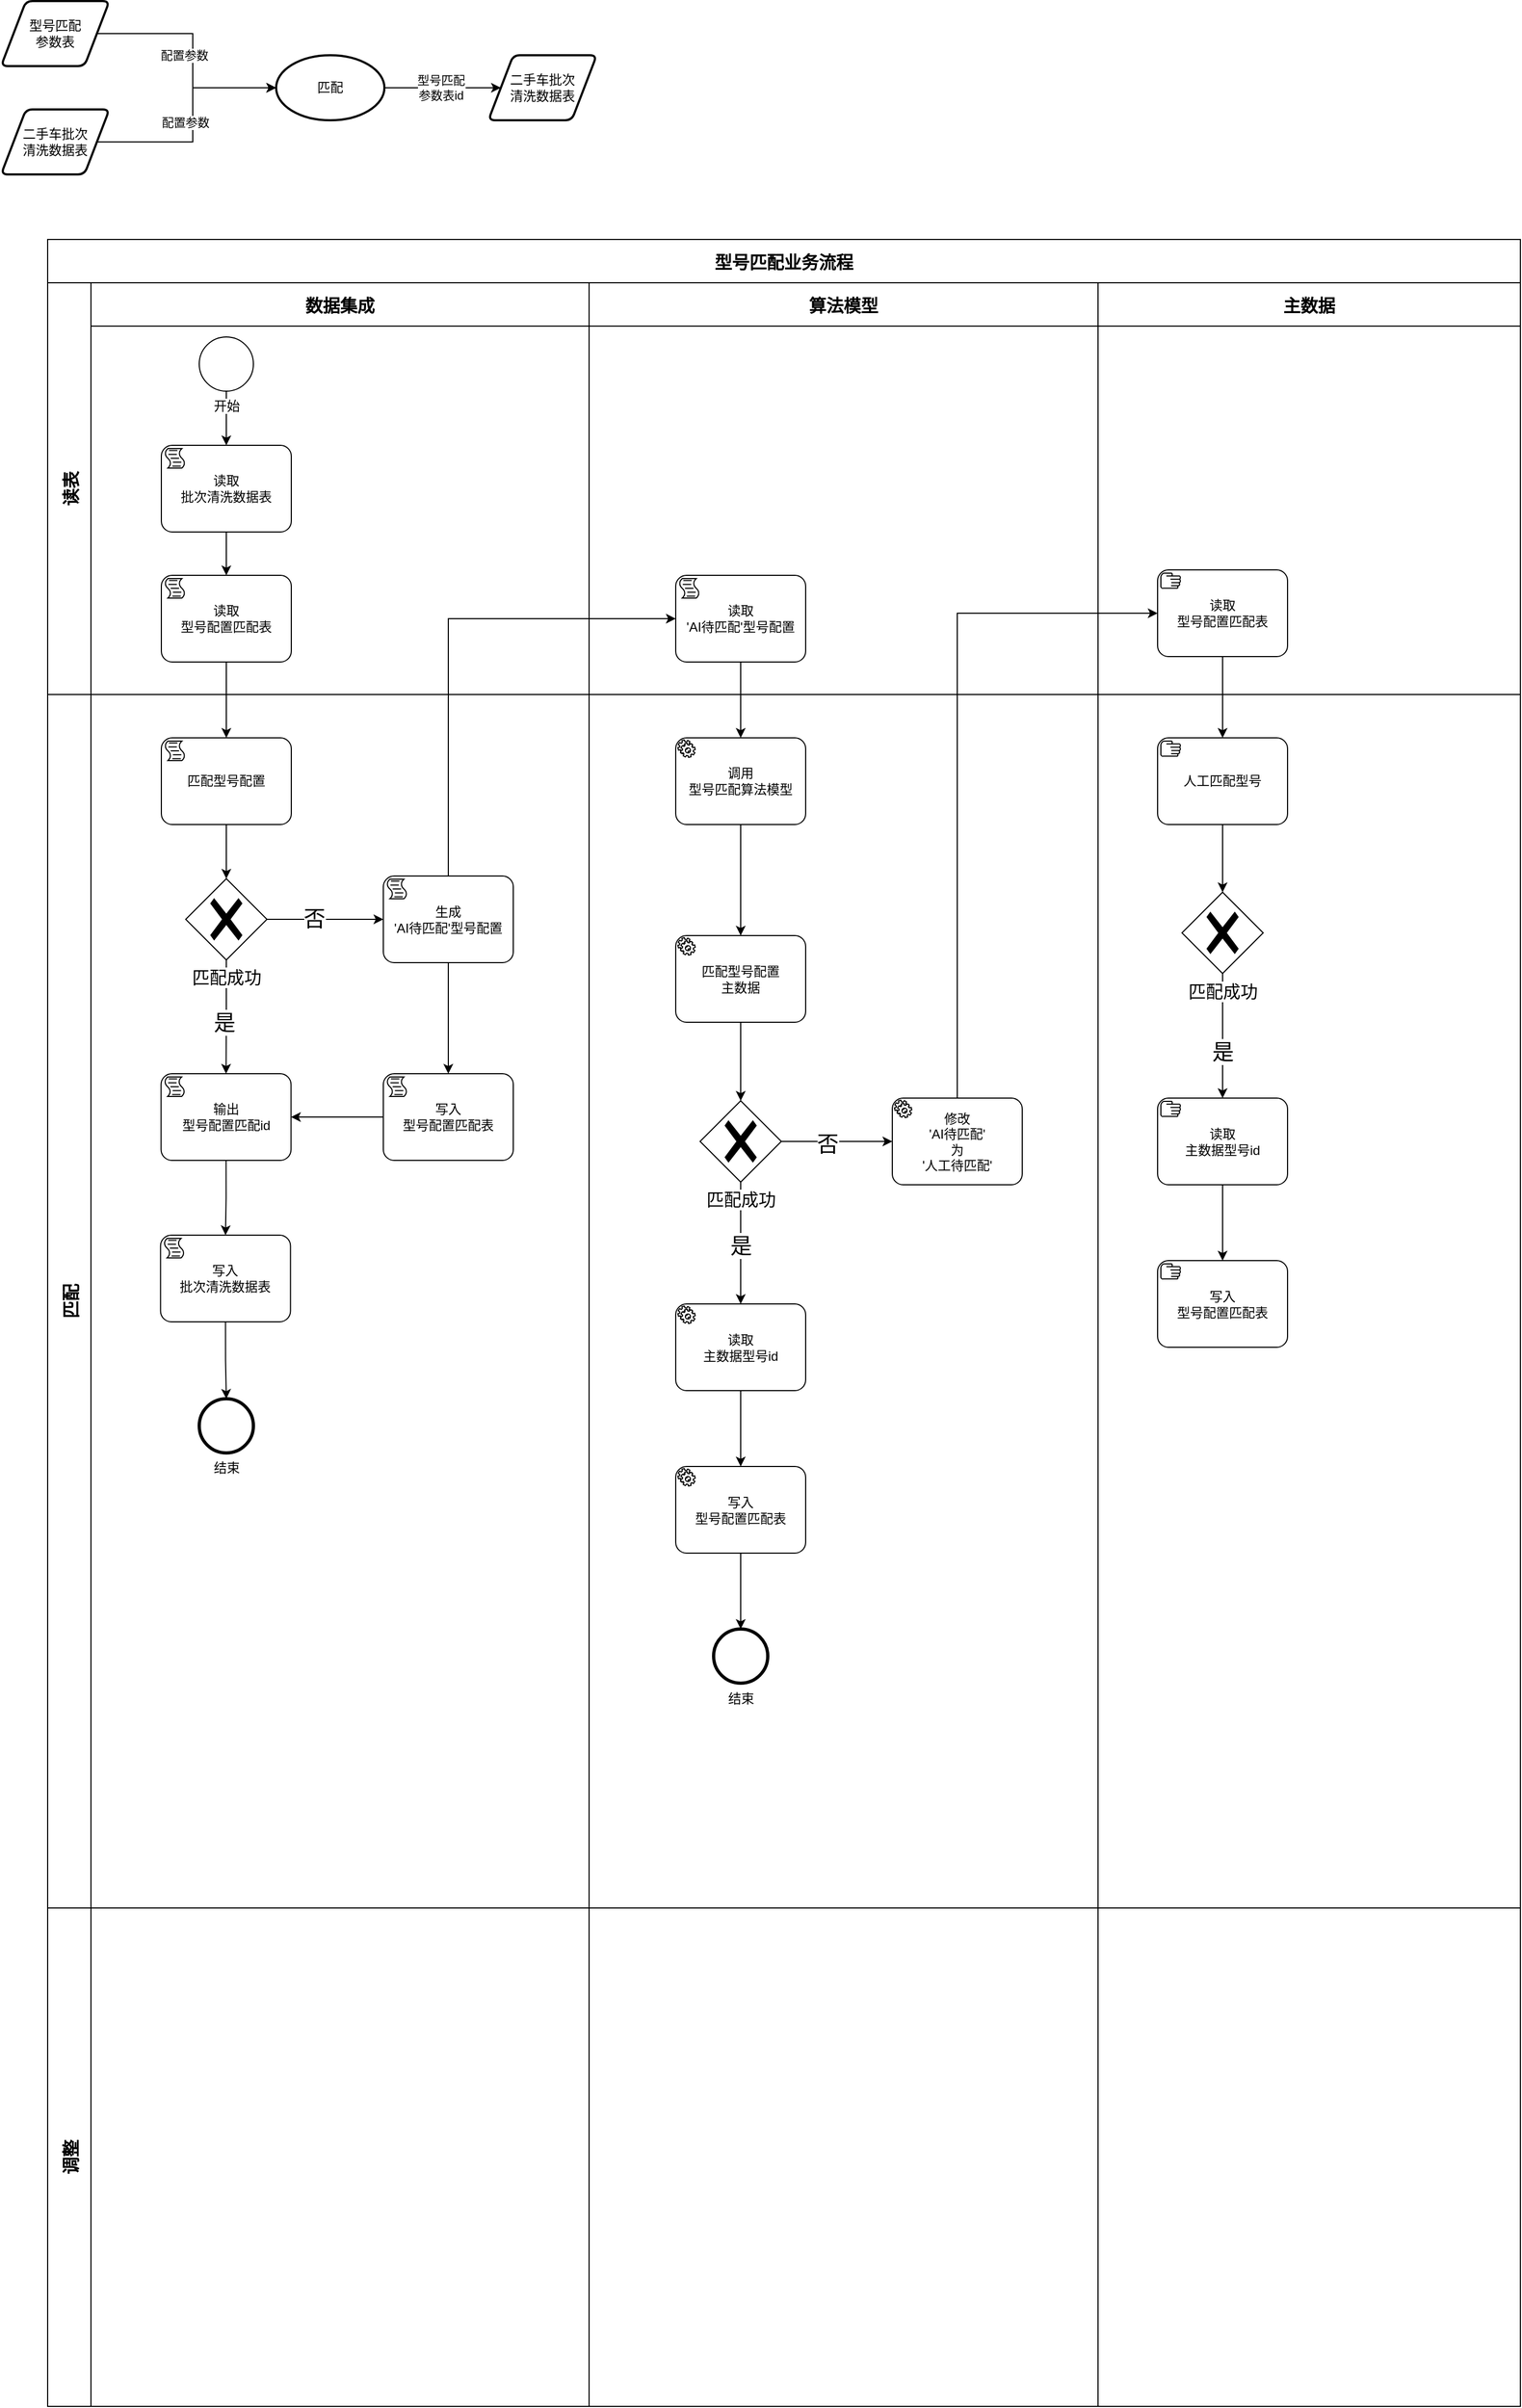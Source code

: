 <mxfile version="21.2.9" type="github">
  <diagram name="第 1 页" id="gQLQlzKJruBYyOuigyDQ">
    <mxGraphModel dx="2125" dy="1217" grid="1" gridSize="10" guides="1" tooltips="1" connect="1" arrows="1" fold="1" page="1" pageScale="1" pageWidth="827" pageHeight="1169" math="0" shadow="0">
      <root>
        <mxCell id="0" />
        <mxCell id="1" parent="0" />
        <mxCell id="YfzIJgHC9oAppfAZYH6L-17" style="edgeStyle=orthogonalEdgeStyle;rounded=0;orthogonalLoop=1;jettySize=auto;html=1;exitX=1;exitY=0.5;exitDx=0;exitDy=0;entryX=0;entryY=0.5;entryDx=0;entryDy=0;entryPerimeter=0;" parent="1" source="YfzIJgHC9oAppfAZYH6L-15" target="YfzIJgHC9oAppfAZYH6L-16" edge="1">
          <mxGeometry relative="1" as="geometry" />
        </mxCell>
        <mxCell id="YfzIJgHC9oAppfAZYH6L-22" value="配置参数" style="edgeLabel;html=1;align=center;verticalAlign=middle;resizable=0;points=[];" parent="YfzIJgHC9oAppfAZYH6L-17" vertex="1" connectable="0">
          <mxGeometry x="-0.137" y="-4" relative="1" as="geometry">
            <mxPoint x="-11" y="-14" as="offset" />
          </mxGeometry>
        </mxCell>
        <mxCell id="YfzIJgHC9oAppfAZYH6L-15" value="二手车批次&lt;br&gt;清洗数据表" style="shape=parallelogram;html=1;strokeWidth=2;perimeter=parallelogramPerimeter;whiteSpace=wrap;rounded=1;arcSize=12;size=0.23;" parent="1" vertex="1">
          <mxGeometry x="37" y="120" width="100" height="60" as="geometry" />
        </mxCell>
        <mxCell id="YfzIJgHC9oAppfAZYH6L-36" style="edgeStyle=orthogonalEdgeStyle;rounded=0;orthogonalLoop=1;jettySize=auto;html=1;exitX=1;exitY=0.5;exitDx=0;exitDy=0;exitPerimeter=0;entryX=0;entryY=0.5;entryDx=0;entryDy=0;" parent="1" source="YfzIJgHC9oAppfAZYH6L-16" target="YfzIJgHC9oAppfAZYH6L-35" edge="1">
          <mxGeometry relative="1" as="geometry" />
        </mxCell>
        <mxCell id="YfzIJgHC9oAppfAZYH6L-37" value="型号匹配&lt;br style=&quot;border-color: var(--border-color); font-size: 12px; background-color: rgb(251, 251, 251);&quot;&gt;参数表id" style="edgeLabel;html=1;align=center;verticalAlign=middle;resizable=0;points=[];" parent="YfzIJgHC9oAppfAZYH6L-36" vertex="1" connectable="0">
          <mxGeometry x="-0.203" y="-1" relative="1" as="geometry">
            <mxPoint x="9" y="-1" as="offset" />
          </mxGeometry>
        </mxCell>
        <mxCell id="YfzIJgHC9oAppfAZYH6L-16" value="匹配" style="strokeWidth=2;html=1;shape=mxgraph.flowchart.start_1;whiteSpace=wrap;" parent="1" vertex="1">
          <mxGeometry x="291" y="70" width="100" height="60" as="geometry" />
        </mxCell>
        <mxCell id="YfzIJgHC9oAppfAZYH6L-21" style="edgeStyle=orthogonalEdgeStyle;rounded=0;orthogonalLoop=1;jettySize=auto;html=1;exitX=1;exitY=0.5;exitDx=0;exitDy=0;entryX=0;entryY=0.5;entryDx=0;entryDy=0;entryPerimeter=0;" parent="1" source="YfzIJgHC9oAppfAZYH6L-20" target="YfzIJgHC9oAppfAZYH6L-16" edge="1">
          <mxGeometry relative="1" as="geometry" />
        </mxCell>
        <mxCell id="YfzIJgHC9oAppfAZYH6L-23" value="配置参数" style="edgeLabel;html=1;align=center;verticalAlign=middle;resizable=0;points=[];" parent="YfzIJgHC9oAppfAZYH6L-21" vertex="1" connectable="0">
          <mxGeometry x="-0.35" y="-1" relative="1" as="geometry">
            <mxPoint x="10" y="19" as="offset" />
          </mxGeometry>
        </mxCell>
        <mxCell id="YfzIJgHC9oAppfAZYH6L-20" value="型号匹配&lt;br&gt;参数表" style="shape=parallelogram;html=1;strokeWidth=2;perimeter=parallelogramPerimeter;whiteSpace=wrap;rounded=1;arcSize=12;size=0.23;" parent="1" vertex="1">
          <mxGeometry x="37" y="20" width="100" height="60" as="geometry" />
        </mxCell>
        <mxCell id="YfzIJgHC9oAppfAZYH6L-35" value="二手车批次&lt;br&gt;清洗数据表" style="shape=parallelogram;html=1;strokeWidth=2;perimeter=parallelogramPerimeter;whiteSpace=wrap;rounded=1;arcSize=12;size=0.23;" parent="1" vertex="1">
          <mxGeometry x="487" y="70" width="100" height="60" as="geometry" />
        </mxCell>
        <mxCell id="YfzIJgHC9oAppfAZYH6L-1" value="型号匹配业务流程" style="shape=table;childLayout=tableLayout;startSize=40;collapsible=0;recursiveResize=0;expand=0;fontSize=16;fontStyle=1" parent="1" vertex="1">
          <mxGeometry x="80" y="240" width="1360" height="2000" as="geometry" />
        </mxCell>
        <mxCell id="YfzIJgHC9oAppfAZYH6L-2" value="读表" style="shape=tableRow;horizontal=0;swimlaneHead=0;swimlaneBody=0;top=0;left=0;strokeColor=inherit;bottom=0;right=0;dropTarget=0;fontStyle=1;fillColor=none;points=[[0,0.5],[1,0.5]];portConstraint=eastwest;startSize=40;collapsible=0;recursiveResize=0;expand=0;fontSize=16;" parent="YfzIJgHC9oAppfAZYH6L-1" vertex="1">
          <mxGeometry y="40" width="1360" height="380" as="geometry" />
        </mxCell>
        <mxCell id="YfzIJgHC9oAppfAZYH6L-3" value="数据集成" style="swimlane;swimlaneHead=0;swimlaneBody=0;fontStyle=1;strokeColor=inherit;connectable=0;fillColor=none;startSize=40;collapsible=0;recursiveResize=0;expand=0;fontSize=16;" parent="YfzIJgHC9oAppfAZYH6L-2" vertex="1">
          <mxGeometry x="40" width="460" height="380" as="geometry">
            <mxRectangle width="460" height="380" as="alternateBounds" />
          </mxGeometry>
        </mxCell>
        <mxCell id="YfzIJgHC9oAppfAZYH6L-40" style="edgeStyle=orthogonalEdgeStyle;rounded=0;orthogonalLoop=1;jettySize=auto;html=1;exitX=0.5;exitY=1;exitDx=0;exitDy=0;exitPerimeter=0;entryX=0.5;entryY=0;entryDx=0;entryDy=0;entryPerimeter=0;" parent="YfzIJgHC9oAppfAZYH6L-3" source="YfzIJgHC9oAppfAZYH6L-38" target="YfzIJgHC9oAppfAZYH6L-39" edge="1">
          <mxGeometry relative="1" as="geometry" />
        </mxCell>
        <mxCell id="YfzIJgHC9oAppfAZYH6L-38" value="开始" style="points=[[0.145,0.145,0],[0.5,0,0],[0.855,0.145,0],[1,0.5,0],[0.855,0.855,0],[0.5,1,0],[0.145,0.855,0],[0,0.5,0]];shape=mxgraph.bpmn.event;html=1;verticalLabelPosition=bottom;labelBackgroundColor=#ffffff;verticalAlign=top;align=center;perimeter=ellipsePerimeter;outlineConnect=0;aspect=fixed;outline=standard;symbol=general;" parent="YfzIJgHC9oAppfAZYH6L-3" vertex="1">
          <mxGeometry x="100" y="50" width="50" height="50" as="geometry" />
        </mxCell>
        <mxCell id="YfzIJgHC9oAppfAZYH6L-43" style="edgeStyle=orthogonalEdgeStyle;rounded=0;orthogonalLoop=1;jettySize=auto;html=1;exitX=0.5;exitY=1;exitDx=0;exitDy=0;exitPerimeter=0;entryX=0.5;entryY=0;entryDx=0;entryDy=0;entryPerimeter=0;" parent="YfzIJgHC9oAppfAZYH6L-3" source="YfzIJgHC9oAppfAZYH6L-39" target="YfzIJgHC9oAppfAZYH6L-42" edge="1">
          <mxGeometry relative="1" as="geometry" />
        </mxCell>
        <mxCell id="YfzIJgHC9oAppfAZYH6L-39" value="读取&lt;br&gt;批次清洗数据表" style="points=[[0.25,0,0],[0.5,0,0],[0.75,0,0],[1,0.25,0],[1,0.5,0],[1,0.75,0],[0.75,1,0],[0.5,1,0],[0.25,1,0],[0,0.75,0],[0,0.5,0],[0,0.25,0]];shape=mxgraph.bpmn.task;whiteSpace=wrap;rectStyle=rounded;size=10;html=1;container=1;expand=0;collapsible=0;taskMarker=script;" parent="YfzIJgHC9oAppfAZYH6L-3" vertex="1">
          <mxGeometry x="65" y="150" width="120" height="80" as="geometry" />
        </mxCell>
        <mxCell id="YfzIJgHC9oAppfAZYH6L-42" value="读取&lt;br&gt;型号配置匹配表" style="points=[[0.25,0,0],[0.5,0,0],[0.75,0,0],[1,0.25,0],[1,0.5,0],[1,0.75,0],[0.75,1,0],[0.5,1,0],[0.25,1,0],[0,0.75,0],[0,0.5,0],[0,0.25,0]];shape=mxgraph.bpmn.task;whiteSpace=wrap;rectStyle=rounded;size=10;html=1;container=1;expand=0;collapsible=0;taskMarker=script;" parent="YfzIJgHC9oAppfAZYH6L-3" vertex="1">
          <mxGeometry x="65" y="270" width="120" height="80" as="geometry" />
        </mxCell>
        <mxCell id="YfzIJgHC9oAppfAZYH6L-4" value="算法模型" style="swimlane;swimlaneHead=0;swimlaneBody=0;fontStyle=1;strokeColor=inherit;connectable=0;fillColor=none;startSize=40;collapsible=0;recursiveResize=0;expand=0;fontSize=16;" parent="YfzIJgHC9oAppfAZYH6L-2" vertex="1">
          <mxGeometry x="500" width="470" height="380" as="geometry">
            <mxRectangle width="470" height="380" as="alternateBounds" />
          </mxGeometry>
        </mxCell>
        <mxCell id="8Yvj-7YeM4l-WtYFCeeh-56" value="读取&lt;br&gt;&#39;AI待匹配&#39;型号配置" style="points=[[0.25,0,0],[0.5,0,0],[0.75,0,0],[1,0.25,0],[1,0.5,0],[1,0.75,0],[0.75,1,0],[0.5,1,0],[0.25,1,0],[0,0.75,0],[0,0.5,0],[0,0.25,0]];shape=mxgraph.bpmn.task;whiteSpace=wrap;rectStyle=rounded;size=10;html=1;container=1;expand=0;collapsible=0;taskMarker=script;" vertex="1" parent="YfzIJgHC9oAppfAZYH6L-4">
          <mxGeometry x="80" y="270" width="120" height="80" as="geometry" />
        </mxCell>
        <mxCell id="YfzIJgHC9oAppfAZYH6L-5" value="主数据" style="swimlane;swimlaneHead=0;swimlaneBody=0;fontStyle=1;strokeColor=inherit;connectable=0;fillColor=none;startSize=40;collapsible=0;recursiveResize=0;expand=0;fontSize=16;" parent="YfzIJgHC9oAppfAZYH6L-2" vertex="1">
          <mxGeometry x="970" width="390" height="380" as="geometry">
            <mxRectangle width="390" height="380" as="alternateBounds" />
          </mxGeometry>
        </mxCell>
        <mxCell id="8Yvj-7YeM4l-WtYFCeeh-51" value="读取&lt;br style=&quot;border-color: var(--border-color);&quot;&gt;型号配置匹配表" style="points=[[0.25,0,0],[0.5,0,0],[0.75,0,0],[1,0.25,0],[1,0.5,0],[1,0.75,0],[0.75,1,0],[0.5,1,0],[0.25,1,0],[0,0.75,0],[0,0.5,0],[0,0.25,0]];shape=mxgraph.bpmn.task;whiteSpace=wrap;rectStyle=rounded;size=10;html=1;container=1;expand=0;collapsible=0;taskMarker=manual;" vertex="1" parent="YfzIJgHC9oAppfAZYH6L-5">
          <mxGeometry x="55" y="265" width="120" height="80" as="geometry" />
        </mxCell>
        <mxCell id="YfzIJgHC9oAppfAZYH6L-6" value="匹配" style="shape=tableRow;horizontal=0;swimlaneHead=0;swimlaneBody=0;top=0;left=0;strokeColor=inherit;bottom=0;right=0;dropTarget=0;fontStyle=1;fillColor=none;points=[[0,0.5],[1,0.5]];portConstraint=eastwest;startSize=40;collapsible=0;recursiveResize=0;expand=0;fontSize=16;" parent="YfzIJgHC9oAppfAZYH6L-1" vertex="1">
          <mxGeometry y="420" width="1360" height="1120" as="geometry" />
        </mxCell>
        <mxCell id="YfzIJgHC9oAppfAZYH6L-7" value="" style="swimlane;swimlaneHead=0;swimlaneBody=0;fontStyle=1;connectable=0;strokeColor=inherit;fillColor=none;startSize=0;collapsible=0;recursiveResize=0;expand=0;fontSize=16;" parent="YfzIJgHC9oAppfAZYH6L-6" vertex="1">
          <mxGeometry x="40" width="460" height="1120" as="geometry">
            <mxRectangle width="460" height="1120" as="alternateBounds" />
          </mxGeometry>
        </mxCell>
        <mxCell id="YfzIJgHC9oAppfAZYH6L-89" style="edgeStyle=orthogonalEdgeStyle;rounded=0;orthogonalLoop=1;jettySize=auto;html=1;exitX=0.5;exitY=1;exitDx=0;exitDy=0;exitPerimeter=0;" parent="YfzIJgHC9oAppfAZYH6L-7" source="YfzIJgHC9oAppfAZYH6L-44" target="YfzIJgHC9oAppfAZYH6L-88" edge="1">
          <mxGeometry relative="1" as="geometry" />
        </mxCell>
        <mxCell id="YfzIJgHC9oAppfAZYH6L-44" value="匹配型号配置" style="points=[[0.25,0,0],[0.5,0,0],[0.75,0,0],[1,0.25,0],[1,0.5,0],[1,0.75,0],[0.75,1,0],[0.5,1,0],[0.25,1,0],[0,0.75,0],[0,0.5,0],[0,0.25,0]];shape=mxgraph.bpmn.task;whiteSpace=wrap;rectStyle=rounded;size=10;html=1;container=1;expand=0;collapsible=0;taskMarker=script;" parent="YfzIJgHC9oAppfAZYH6L-7" vertex="1">
          <mxGeometry x="65" y="40" width="120" height="80" as="geometry" />
        </mxCell>
        <mxCell id="YfzIJgHC9oAppfAZYH6L-78" style="edgeStyle=orthogonalEdgeStyle;rounded=0;orthogonalLoop=1;jettySize=auto;html=1;exitX=1;exitY=0.5;exitDx=0;exitDy=0;exitPerimeter=0;entryX=0;entryY=0.5;entryDx=0;entryDy=0;entryPerimeter=0;" parent="YfzIJgHC9oAppfAZYH6L-7" edge="1">
          <mxGeometry relative="1" as="geometry">
            <mxPoint x="162.5" y="197.5" as="sourcePoint" />
          </mxGeometry>
        </mxCell>
        <mxCell id="YfzIJgHC9oAppfAZYH6L-79" value="是" style="edgeLabel;html=1;align=center;verticalAlign=middle;resizable=0;points=[];fontSize=20;" parent="YfzIJgHC9oAppfAZYH6L-78" vertex="1" connectable="0">
          <mxGeometry x="-0.305" y="-1" relative="1" as="geometry">
            <mxPoint x="7" y="-1" as="offset" />
          </mxGeometry>
        </mxCell>
        <mxCell id="YfzIJgHC9oAppfAZYH6L-81" style="edgeStyle=orthogonalEdgeStyle;rounded=0;orthogonalLoop=1;jettySize=auto;html=1;exitX=0.5;exitY=1;exitDx=0;exitDy=0;exitPerimeter=0;entryX=0.5;entryY=0;entryDx=0;entryDy=0;entryPerimeter=0;" parent="YfzIJgHC9oAppfAZYH6L-7" edge="1">
          <mxGeometry relative="1" as="geometry">
            <mxPoint x="339" y="237.5" as="sourcePoint" />
          </mxGeometry>
        </mxCell>
        <mxCell id="YfzIJgHC9oAppfAZYH6L-90" style="edgeStyle=orthogonalEdgeStyle;rounded=0;orthogonalLoop=1;jettySize=auto;html=1;exitX=0.5;exitY=1;exitDx=0;exitDy=0;exitPerimeter=0;entryX=0.5;entryY=0;entryDx=0;entryDy=0;entryPerimeter=0;" parent="YfzIJgHC9oAppfAZYH6L-7" source="YfzIJgHC9oAppfAZYH6L-88" target="YfzIJgHC9oAppfAZYH6L-83" edge="1">
          <mxGeometry relative="1" as="geometry" />
        </mxCell>
        <mxCell id="YfzIJgHC9oAppfAZYH6L-92" value="是" style="edgeLabel;html=1;align=center;verticalAlign=middle;resizable=0;points=[];fontSize=20;" parent="YfzIJgHC9oAppfAZYH6L-90" vertex="1" connectable="0">
          <mxGeometry x="0.077" y="-2" relative="1" as="geometry">
            <mxPoint as="offset" />
          </mxGeometry>
        </mxCell>
        <mxCell id="YfzIJgHC9oAppfAZYH6L-88" value="匹配成功" style="points=[[0.25,0.25,0],[0.5,0,0],[0.75,0.25,0],[1,0.5,0],[0.75,0.75,0],[0.5,1,0],[0.25,0.75,0],[0,0.5,0]];shape=mxgraph.bpmn.gateway2;html=1;verticalLabelPosition=bottom;labelBackgroundColor=#ffffff;verticalAlign=top;align=center;perimeter=rhombusPerimeter;outlineConnect=0;outline=none;symbol=none;gwType=exclusive;fontSize=16;" parent="YfzIJgHC9oAppfAZYH6L-7" vertex="1">
          <mxGeometry x="87.5" y="170" width="75" height="75" as="geometry" />
        </mxCell>
        <mxCell id="YfzIJgHC9oAppfAZYH6L-91" style="edgeStyle=orthogonalEdgeStyle;rounded=0;orthogonalLoop=1;jettySize=auto;html=1;exitX=0.5;exitY=1;exitDx=0;exitDy=0;exitPerimeter=0;entryX=0.5;entryY=0;entryDx=0;entryDy=0;entryPerimeter=0;" parent="YfzIJgHC9oAppfAZYH6L-7" source="YfzIJgHC9oAppfAZYH6L-83" target="YfzIJgHC9oAppfAZYH6L-84" edge="1">
          <mxGeometry relative="1" as="geometry" />
        </mxCell>
        <mxCell id="YfzIJgHC9oAppfAZYH6L-83" value="输出&lt;br&gt;型号配置匹配id" style="points=[[0.25,0,0],[0.5,0,0],[0.75,0,0],[1,0.25,0],[1,0.5,0],[1,0.75,0],[0.75,1,0],[0.5,1,0],[0.25,1,0],[0,0.75,0],[0,0.5,0],[0,0.25,0]];shape=mxgraph.bpmn.task;whiteSpace=wrap;rectStyle=rounded;size=10;html=1;container=1;expand=0;collapsible=0;taskMarker=script;" parent="YfzIJgHC9oAppfAZYH6L-7" vertex="1">
          <mxGeometry x="64.75" y="350" width="120" height="80" as="geometry" />
        </mxCell>
        <mxCell id="8Yvj-7YeM4l-WtYFCeeh-2" style="edgeStyle=orthogonalEdgeStyle;rounded=0;orthogonalLoop=1;jettySize=auto;html=1;exitX=0.5;exitY=1;exitDx=0;exitDy=0;exitPerimeter=0;" edge="1" parent="YfzIJgHC9oAppfAZYH6L-7" source="YfzIJgHC9oAppfAZYH6L-84" target="8Yvj-7YeM4l-WtYFCeeh-1">
          <mxGeometry relative="1" as="geometry" />
        </mxCell>
        <mxCell id="YfzIJgHC9oAppfAZYH6L-84" value="写入&lt;br&gt;批次清洗数据表" style="points=[[0.25,0,0],[0.5,0,0],[0.75,0,0],[1,0.25,0],[1,0.5,0],[1,0.75,0],[0.75,1,0],[0.5,1,0],[0.25,1,0],[0,0.75,0],[0,0.5,0],[0,0.25,0]];shape=mxgraph.bpmn.task;whiteSpace=wrap;rectStyle=rounded;size=10;html=1;container=1;expand=0;collapsible=0;taskMarker=script;" parent="YfzIJgHC9oAppfAZYH6L-7" vertex="1">
          <mxGeometry x="64.25" y="499" width="120" height="80" as="geometry" />
        </mxCell>
        <mxCell id="8Yvj-7YeM4l-WtYFCeeh-1" value="结束" style="points=[[0.145,0.145,0],[0.5,0,0],[0.855,0.145,0],[1,0.5,0],[0.855,0.855,0],[0.5,1,0],[0.145,0.855,0],[0,0.5,0]];shape=mxgraph.bpmn.event;html=1;verticalLabelPosition=bottom;labelBackgroundColor=#ffffff;verticalAlign=top;align=center;perimeter=ellipsePerimeter;outlineConnect=0;aspect=fixed;outline=end;symbol=terminate2;" vertex="1" parent="YfzIJgHC9oAppfAZYH6L-7">
          <mxGeometry x="100" y="650" width="50" height="50" as="geometry" />
        </mxCell>
        <mxCell id="8Yvj-7YeM4l-WtYFCeeh-9" style="edgeStyle=orthogonalEdgeStyle;rounded=0;orthogonalLoop=1;jettySize=auto;html=1;exitX=0.5;exitY=1;exitDx=0;exitDy=0;exitPerimeter=0;" edge="1" parent="YfzIJgHC9oAppfAZYH6L-7" source="8Yvj-7YeM4l-WtYFCeeh-3" target="8Yvj-7YeM4l-WtYFCeeh-8">
          <mxGeometry relative="1" as="geometry" />
        </mxCell>
        <mxCell id="8Yvj-7YeM4l-WtYFCeeh-3" value="生成&lt;br&gt;&#39;AI待匹配&#39;型号配置" style="points=[[0.25,0,0],[0.5,0,0],[0.75,0,0],[1,0.25,0],[1,0.5,0],[1,0.75,0],[0.75,1,0],[0.5,1,0],[0.25,1,0],[0,0.75,0],[0,0.5,0],[0,0.25,0]];shape=mxgraph.bpmn.task;whiteSpace=wrap;rectStyle=rounded;size=10;html=1;container=1;expand=0;collapsible=0;taskMarker=script;" vertex="1" parent="YfzIJgHC9oAppfAZYH6L-7">
          <mxGeometry x="270" y="167.5" width="120" height="80" as="geometry" />
        </mxCell>
        <mxCell id="8Yvj-7YeM4l-WtYFCeeh-4" style="edgeStyle=orthogonalEdgeStyle;rounded=0;orthogonalLoop=1;jettySize=auto;html=1;exitX=1;exitY=0.5;exitDx=0;exitDy=0;exitPerimeter=0;entryX=0;entryY=0.5;entryDx=0;entryDy=0;entryPerimeter=0;" edge="1" parent="YfzIJgHC9oAppfAZYH6L-7" source="YfzIJgHC9oAppfAZYH6L-88" target="8Yvj-7YeM4l-WtYFCeeh-3">
          <mxGeometry relative="1" as="geometry" />
        </mxCell>
        <mxCell id="8Yvj-7YeM4l-WtYFCeeh-5" value="否" style="edgeLabel;html=1;align=center;verticalAlign=middle;resizable=0;points=[];fontSize=20;" vertex="1" connectable="0" parent="8Yvj-7YeM4l-WtYFCeeh-4">
          <mxGeometry x="-0.19" y="2" relative="1" as="geometry">
            <mxPoint as="offset" />
          </mxGeometry>
        </mxCell>
        <mxCell id="8Yvj-7YeM4l-WtYFCeeh-10" style="edgeStyle=orthogonalEdgeStyle;rounded=0;orthogonalLoop=1;jettySize=auto;html=1;exitX=0;exitY=0.5;exitDx=0;exitDy=0;exitPerimeter=0;" edge="1" parent="YfzIJgHC9oAppfAZYH6L-7" source="8Yvj-7YeM4l-WtYFCeeh-8" target="YfzIJgHC9oAppfAZYH6L-83">
          <mxGeometry relative="1" as="geometry" />
        </mxCell>
        <mxCell id="8Yvj-7YeM4l-WtYFCeeh-8" value="写入&lt;br&gt;型号配置匹配表" style="points=[[0.25,0,0],[0.5,0,0],[0.75,0,0],[1,0.25,0],[1,0.5,0],[1,0.75,0],[0.75,1,0],[0.5,1,0],[0.25,1,0],[0,0.75,0],[0,0.5,0],[0,0.25,0]];shape=mxgraph.bpmn.task;whiteSpace=wrap;rectStyle=rounded;size=10;html=1;container=1;expand=0;collapsible=0;taskMarker=script;" vertex="1" parent="YfzIJgHC9oAppfAZYH6L-7">
          <mxGeometry x="270" y="350" width="120" height="80" as="geometry" />
        </mxCell>
        <mxCell id="YfzIJgHC9oAppfAZYH6L-8" value="" style="swimlane;swimlaneHead=0;swimlaneBody=0;fontStyle=1;connectable=0;strokeColor=inherit;fillColor=none;startSize=0;collapsible=0;recursiveResize=0;expand=0;fontSize=16;" parent="YfzIJgHC9oAppfAZYH6L-6" vertex="1">
          <mxGeometry x="500" width="470" height="1120" as="geometry">
            <mxRectangle width="470" height="1120" as="alternateBounds" />
          </mxGeometry>
        </mxCell>
        <mxCell id="8Yvj-7YeM4l-WtYFCeeh-27" style="edgeStyle=orthogonalEdgeStyle;rounded=0;orthogonalLoop=1;jettySize=auto;html=1;exitX=0.5;exitY=1;exitDx=0;exitDy=0;exitPerimeter=0;entryX=0.5;entryY=0;entryDx=0;entryDy=0;entryPerimeter=0;" edge="1" parent="YfzIJgHC9oAppfAZYH6L-8" source="8Yvj-7YeM4l-WtYFCeeh-25" target="8Yvj-7YeM4l-WtYFCeeh-26">
          <mxGeometry relative="1" as="geometry" />
        </mxCell>
        <mxCell id="8Yvj-7YeM4l-WtYFCeeh-25" value="调用&lt;br style=&quot;border-color: var(--border-color);&quot;&gt;型号匹配算法模型" style="points=[[0.25,0,0],[0.5,0,0],[0.75,0,0],[1,0.25,0],[1,0.5,0],[1,0.75,0],[0.75,1,0],[0.5,1,0],[0.25,1,0],[0,0.75,0],[0,0.5,0],[0,0.25,0]];shape=mxgraph.bpmn.task;whiteSpace=wrap;rectStyle=rounded;size=10;html=1;container=1;expand=0;collapsible=0;taskMarker=service;" vertex="1" parent="YfzIJgHC9oAppfAZYH6L-8">
          <mxGeometry x="80" y="40" width="120" height="80" as="geometry" />
        </mxCell>
        <mxCell id="8Yvj-7YeM4l-WtYFCeeh-29" style="edgeStyle=orthogonalEdgeStyle;rounded=0;orthogonalLoop=1;jettySize=auto;html=1;exitX=0.5;exitY=1;exitDx=0;exitDy=0;exitPerimeter=0;entryX=0.5;entryY=0;entryDx=0;entryDy=0;entryPerimeter=0;" edge="1" parent="YfzIJgHC9oAppfAZYH6L-8" source="8Yvj-7YeM4l-WtYFCeeh-26" target="8Yvj-7YeM4l-WtYFCeeh-28">
          <mxGeometry relative="1" as="geometry" />
        </mxCell>
        <mxCell id="8Yvj-7YeM4l-WtYFCeeh-26" value="匹配型号配置&lt;br&gt;主数据" style="points=[[0.25,0,0],[0.5,0,0],[0.75,0,0],[1,0.25,0],[1,0.5,0],[1,0.75,0],[0.75,1,0],[0.5,1,0],[0.25,1,0],[0,0.75,0],[0,0.5,0],[0,0.25,0]];shape=mxgraph.bpmn.task;whiteSpace=wrap;rectStyle=rounded;size=10;html=1;container=1;expand=0;collapsible=0;taskMarker=service;" vertex="1" parent="YfzIJgHC9oAppfAZYH6L-8">
          <mxGeometry x="80" y="222.5" width="120" height="80" as="geometry" />
        </mxCell>
        <mxCell id="8Yvj-7YeM4l-WtYFCeeh-34" style="edgeStyle=orthogonalEdgeStyle;rounded=0;orthogonalLoop=1;jettySize=auto;html=1;exitX=0.5;exitY=1;exitDx=0;exitDy=0;exitPerimeter=0;entryX=0.5;entryY=0;entryDx=0;entryDy=0;entryPerimeter=0;" edge="1" parent="YfzIJgHC9oAppfAZYH6L-8" source="8Yvj-7YeM4l-WtYFCeeh-28" target="8Yvj-7YeM4l-WtYFCeeh-33">
          <mxGeometry relative="1" as="geometry" />
        </mxCell>
        <mxCell id="8Yvj-7YeM4l-WtYFCeeh-35" value="是" style="edgeLabel;html=1;align=center;verticalAlign=middle;resizable=0;points=[];fontSize=20;" vertex="1" connectable="0" parent="8Yvj-7YeM4l-WtYFCeeh-34">
          <mxGeometry x="0.204" y="1" relative="1" as="geometry">
            <mxPoint x="-1" y="-10" as="offset" />
          </mxGeometry>
        </mxCell>
        <mxCell id="8Yvj-7YeM4l-WtYFCeeh-43" style="edgeStyle=orthogonalEdgeStyle;rounded=0;orthogonalLoop=1;jettySize=auto;html=1;exitX=1;exitY=0.5;exitDx=0;exitDy=0;exitPerimeter=0;entryX=0;entryY=0.5;entryDx=0;entryDy=0;entryPerimeter=0;" edge="1" parent="YfzIJgHC9oAppfAZYH6L-8" source="8Yvj-7YeM4l-WtYFCeeh-28" target="8Yvj-7YeM4l-WtYFCeeh-42">
          <mxGeometry relative="1" as="geometry" />
        </mxCell>
        <mxCell id="8Yvj-7YeM4l-WtYFCeeh-44" value="否" style="edgeLabel;html=1;align=center;verticalAlign=middle;resizable=0;points=[];fontSize=20;" vertex="1" connectable="0" parent="8Yvj-7YeM4l-WtYFCeeh-43">
          <mxGeometry x="-0.18" y="-1" relative="1" as="geometry">
            <mxPoint as="offset" />
          </mxGeometry>
        </mxCell>
        <mxCell id="8Yvj-7YeM4l-WtYFCeeh-28" value="匹配成功" style="points=[[0.25,0.25,0],[0.5,0,0],[0.75,0.25,0],[1,0.5,0],[0.75,0.75,0],[0.5,1,0],[0.25,0.75,0],[0,0.5,0]];shape=mxgraph.bpmn.gateway2;html=1;verticalLabelPosition=bottom;labelBackgroundColor=#ffffff;verticalAlign=top;align=center;perimeter=rhombusPerimeter;outlineConnect=0;outline=none;symbol=none;gwType=exclusive;fontSize=16;" vertex="1" parent="YfzIJgHC9oAppfAZYH6L-8">
          <mxGeometry x="102.5" y="375" width="75" height="75" as="geometry" />
        </mxCell>
        <mxCell id="8Yvj-7YeM4l-WtYFCeeh-37" style="edgeStyle=orthogonalEdgeStyle;rounded=0;orthogonalLoop=1;jettySize=auto;html=1;exitX=0.5;exitY=1;exitDx=0;exitDy=0;exitPerimeter=0;entryX=0.5;entryY=0;entryDx=0;entryDy=0;entryPerimeter=0;" edge="1" parent="YfzIJgHC9oAppfAZYH6L-8" source="8Yvj-7YeM4l-WtYFCeeh-33" target="8Yvj-7YeM4l-WtYFCeeh-36">
          <mxGeometry relative="1" as="geometry" />
        </mxCell>
        <mxCell id="8Yvj-7YeM4l-WtYFCeeh-33" value="读取&lt;br&gt;主数据型号id" style="points=[[0.25,0,0],[0.5,0,0],[0.75,0,0],[1,0.25,0],[1,0.5,0],[1,0.75,0],[0.75,1,0],[0.5,1,0],[0.25,1,0],[0,0.75,0],[0,0.5,0],[0,0.25,0]];shape=mxgraph.bpmn.task;whiteSpace=wrap;rectStyle=rounded;size=10;html=1;container=1;expand=0;collapsible=0;taskMarker=service;" vertex="1" parent="YfzIJgHC9oAppfAZYH6L-8">
          <mxGeometry x="80" y="562.5" width="120" height="80" as="geometry" />
        </mxCell>
        <mxCell id="8Yvj-7YeM4l-WtYFCeeh-40" style="edgeStyle=orthogonalEdgeStyle;rounded=0;orthogonalLoop=1;jettySize=auto;html=1;exitX=0.5;exitY=1;exitDx=0;exitDy=0;exitPerimeter=0;entryX=0.5;entryY=0;entryDx=0;entryDy=0;entryPerimeter=0;" edge="1" parent="YfzIJgHC9oAppfAZYH6L-8" source="8Yvj-7YeM4l-WtYFCeeh-36" target="8Yvj-7YeM4l-WtYFCeeh-39">
          <mxGeometry relative="1" as="geometry" />
        </mxCell>
        <mxCell id="8Yvj-7YeM4l-WtYFCeeh-36" value="写入&lt;br style=&quot;border-color: var(--border-color);&quot;&gt;型号配置匹配表" style="points=[[0.25,0,0],[0.5,0,0],[0.75,0,0],[1,0.25,0],[1,0.5,0],[1,0.75,0],[0.75,1,0],[0.5,1,0],[0.25,1,0],[0,0.75,0],[0,0.5,0],[0,0.25,0]];shape=mxgraph.bpmn.task;whiteSpace=wrap;rectStyle=rounded;size=10;html=1;container=1;expand=0;collapsible=0;taskMarker=service;" vertex="1" parent="YfzIJgHC9oAppfAZYH6L-8">
          <mxGeometry x="80" y="712.5" width="120" height="80" as="geometry" />
        </mxCell>
        <mxCell id="8Yvj-7YeM4l-WtYFCeeh-39" value="结束" style="points=[[0.145,0.145,0],[0.5,0,0],[0.855,0.145,0],[1,0.5,0],[0.855,0.855,0],[0.5,1,0],[0.145,0.855,0],[0,0.5,0]];shape=mxgraph.bpmn.event;html=1;verticalLabelPosition=bottom;labelBackgroundColor=#ffffff;verticalAlign=top;align=center;perimeter=ellipsePerimeter;outlineConnect=0;aspect=fixed;outline=end;symbol=terminate2;" vertex="1" parent="YfzIJgHC9oAppfAZYH6L-8">
          <mxGeometry x="115" y="862.5" width="50" height="50" as="geometry" />
        </mxCell>
        <mxCell id="8Yvj-7YeM4l-WtYFCeeh-42" value="修改&lt;br style=&quot;border-color: var(--border-color);&quot;&gt;&#39;AI待匹配&#39;&lt;br&gt;为&lt;br&gt;&#39;人工待匹配&#39;" style="points=[[0.25,0,0],[0.5,0,0],[0.75,0,0],[1,0.25,0],[1,0.5,0],[1,0.75,0],[0.75,1,0],[0.5,1,0],[0.25,1,0],[0,0.75,0],[0,0.5,0],[0,0.25,0]];shape=mxgraph.bpmn.task;whiteSpace=wrap;rectStyle=rounded;size=10;html=1;container=1;expand=0;collapsible=0;taskMarker=service;" vertex="1" parent="YfzIJgHC9oAppfAZYH6L-8">
          <mxGeometry x="280" y="372.5" width="120" height="80" as="geometry" />
        </mxCell>
        <mxCell id="YfzIJgHC9oAppfAZYH6L-9" value="" style="swimlane;swimlaneHead=0;swimlaneBody=0;fontStyle=1;connectable=0;strokeColor=inherit;fillColor=none;startSize=0;collapsible=0;recursiveResize=0;expand=0;fontSize=16;" parent="YfzIJgHC9oAppfAZYH6L-6" vertex="1">
          <mxGeometry x="970" width="390" height="1120" as="geometry">
            <mxRectangle width="390" height="1120" as="alternateBounds" />
          </mxGeometry>
        </mxCell>
        <mxCell id="8Yvj-7YeM4l-WtYFCeeh-61" style="edgeStyle=orthogonalEdgeStyle;rounded=0;orthogonalLoop=1;jettySize=auto;html=1;exitX=0.5;exitY=1;exitDx=0;exitDy=0;exitPerimeter=0;entryX=0.5;entryY=0;entryDx=0;entryDy=0;entryPerimeter=0;" edge="1" parent="YfzIJgHC9oAppfAZYH6L-9" source="8Yvj-7YeM4l-WtYFCeeh-59" target="8Yvj-7YeM4l-WtYFCeeh-60">
          <mxGeometry relative="1" as="geometry" />
        </mxCell>
        <mxCell id="8Yvj-7YeM4l-WtYFCeeh-59" value="人工匹配型号" style="points=[[0.25,0,0],[0.5,0,0],[0.75,0,0],[1,0.25,0],[1,0.5,0],[1,0.75,0],[0.75,1,0],[0.5,1,0],[0.25,1,0],[0,0.75,0],[0,0.5,0],[0,0.25,0]];shape=mxgraph.bpmn.task;whiteSpace=wrap;rectStyle=rounded;size=10;html=1;container=1;expand=0;collapsible=0;taskMarker=manual;" vertex="1" parent="YfzIJgHC9oAppfAZYH6L-9">
          <mxGeometry x="55" y="40" width="120" height="80" as="geometry" />
        </mxCell>
        <mxCell id="8Yvj-7YeM4l-WtYFCeeh-66" style="edgeStyle=orthogonalEdgeStyle;rounded=0;orthogonalLoop=1;jettySize=auto;html=1;exitX=0.5;exitY=1;exitDx=0;exitDy=0;exitPerimeter=0;" edge="1" parent="YfzIJgHC9oAppfAZYH6L-9" source="8Yvj-7YeM4l-WtYFCeeh-60" target="8Yvj-7YeM4l-WtYFCeeh-65">
          <mxGeometry relative="1" as="geometry" />
        </mxCell>
        <mxCell id="8Yvj-7YeM4l-WtYFCeeh-69" value="是" style="edgeLabel;html=1;align=center;verticalAlign=middle;resizable=0;points=[];fontSize=20;" vertex="1" connectable="0" parent="8Yvj-7YeM4l-WtYFCeeh-66">
          <mxGeometry x="0.324" y="3" relative="1" as="geometry">
            <mxPoint x="-3" y="-5" as="offset" />
          </mxGeometry>
        </mxCell>
        <mxCell id="8Yvj-7YeM4l-WtYFCeeh-60" value="匹配成功" style="points=[[0.25,0.25,0],[0.5,0,0],[0.75,0.25,0],[1,0.5,0],[0.75,0.75,0],[0.5,1,0],[0.25,0.75,0],[0,0.5,0]];shape=mxgraph.bpmn.gateway2;html=1;verticalLabelPosition=bottom;labelBackgroundColor=#ffffff;verticalAlign=top;align=center;perimeter=rhombusPerimeter;outlineConnect=0;outline=none;symbol=none;gwType=exclusive;fontSize=16;" vertex="1" parent="YfzIJgHC9oAppfAZYH6L-9">
          <mxGeometry x="77.5" y="182.5" width="75" height="75" as="geometry" />
        </mxCell>
        <mxCell id="8Yvj-7YeM4l-WtYFCeeh-68" style="edgeStyle=orthogonalEdgeStyle;rounded=0;orthogonalLoop=1;jettySize=auto;html=1;exitX=0.5;exitY=1;exitDx=0;exitDy=0;exitPerimeter=0;entryX=0.5;entryY=0;entryDx=0;entryDy=0;entryPerimeter=0;" edge="1" parent="YfzIJgHC9oAppfAZYH6L-9" source="8Yvj-7YeM4l-WtYFCeeh-65" target="8Yvj-7YeM4l-WtYFCeeh-67">
          <mxGeometry relative="1" as="geometry" />
        </mxCell>
        <mxCell id="8Yvj-7YeM4l-WtYFCeeh-65" value="读取&lt;br style=&quot;border-color: var(--border-color);&quot;&gt;主数据型号id" style="points=[[0.25,0,0],[0.5,0,0],[0.75,0,0],[1,0.25,0],[1,0.5,0],[1,0.75,0],[0.75,1,0],[0.5,1,0],[0.25,1,0],[0,0.75,0],[0,0.5,0],[0,0.25,0]];shape=mxgraph.bpmn.task;whiteSpace=wrap;rectStyle=rounded;size=10;html=1;container=1;expand=0;collapsible=0;taskMarker=manual;" vertex="1" parent="YfzIJgHC9oAppfAZYH6L-9">
          <mxGeometry x="55" y="372.5" width="120" height="80" as="geometry" />
        </mxCell>
        <mxCell id="8Yvj-7YeM4l-WtYFCeeh-67" value="写入&lt;br style=&quot;border-color: var(--border-color);&quot;&gt;型号配置匹配表" style="points=[[0.25,0,0],[0.5,0,0],[0.75,0,0],[1,0.25,0],[1,0.5,0],[1,0.75,0],[0.75,1,0],[0.5,1,0],[0.25,1,0],[0,0.75,0],[0,0.5,0],[0,0.25,0]];shape=mxgraph.bpmn.task;whiteSpace=wrap;rectStyle=rounded;size=10;html=1;container=1;expand=0;collapsible=0;taskMarker=manual;" vertex="1" parent="YfzIJgHC9oAppfAZYH6L-9">
          <mxGeometry x="55" y="522.5" width="120" height="80" as="geometry" />
        </mxCell>
        <mxCell id="YfzIJgHC9oAppfAZYH6L-10" value="调整" style="shape=tableRow;horizontal=0;swimlaneHead=0;swimlaneBody=0;top=0;left=0;strokeColor=inherit;bottom=0;right=0;dropTarget=0;fontStyle=1;fillColor=none;points=[[0,0.5],[1,0.5]];portConstraint=eastwest;startSize=40;collapsible=0;recursiveResize=0;expand=0;fontSize=16;" parent="YfzIJgHC9oAppfAZYH6L-1" vertex="1">
          <mxGeometry y="1540" width="1360" height="460" as="geometry" />
        </mxCell>
        <mxCell id="YfzIJgHC9oAppfAZYH6L-11" value="" style="swimlane;swimlaneHead=0;swimlaneBody=0;fontStyle=1;connectable=0;strokeColor=inherit;fillColor=none;startSize=0;collapsible=0;recursiveResize=0;expand=0;fontSize=16;" parent="YfzIJgHC9oAppfAZYH6L-10" vertex="1">
          <mxGeometry x="40" width="460" height="460" as="geometry">
            <mxRectangle width="460" height="460" as="alternateBounds" />
          </mxGeometry>
        </mxCell>
        <mxCell id="YfzIJgHC9oAppfAZYH6L-12" value="" style="swimlane;swimlaneHead=0;swimlaneBody=0;fontStyle=1;connectable=0;strokeColor=inherit;fillColor=none;startSize=0;collapsible=0;recursiveResize=0;expand=0;fontSize=16;" parent="YfzIJgHC9oAppfAZYH6L-10" vertex="1">
          <mxGeometry x="500" width="470" height="460" as="geometry">
            <mxRectangle width="470" height="460" as="alternateBounds" />
          </mxGeometry>
        </mxCell>
        <mxCell id="YfzIJgHC9oAppfAZYH6L-13" value="" style="swimlane;swimlaneHead=0;swimlaneBody=0;fontStyle=1;connectable=0;strokeColor=inherit;fillColor=none;startSize=0;collapsible=0;recursiveResize=0;expand=0;fontSize=16;" parent="YfzIJgHC9oAppfAZYH6L-10" vertex="1">
          <mxGeometry x="970" width="390" height="460" as="geometry">
            <mxRectangle width="390" height="460" as="alternateBounds" />
          </mxGeometry>
        </mxCell>
        <mxCell id="YfzIJgHC9oAppfAZYH6L-45" style="edgeStyle=orthogonalEdgeStyle;rounded=0;orthogonalLoop=1;jettySize=auto;html=1;exitX=0.5;exitY=1;exitDx=0;exitDy=0;exitPerimeter=0;entryX=0.5;entryY=0;entryDx=0;entryDy=0;entryPerimeter=0;" parent="YfzIJgHC9oAppfAZYH6L-1" source="YfzIJgHC9oAppfAZYH6L-42" target="YfzIJgHC9oAppfAZYH6L-44" edge="1">
          <mxGeometry relative="1" as="geometry" />
        </mxCell>
        <mxCell id="8Yvj-7YeM4l-WtYFCeeh-50" style="edgeStyle=orthogonalEdgeStyle;rounded=0;orthogonalLoop=1;jettySize=auto;html=1;exitX=0.5;exitY=0;exitDx=0;exitDy=0;exitPerimeter=0;entryX=0;entryY=0.5;entryDx=0;entryDy=0;entryPerimeter=0;" edge="1" parent="YfzIJgHC9oAppfAZYH6L-1" source="8Yvj-7YeM4l-WtYFCeeh-42" target="8Yvj-7YeM4l-WtYFCeeh-51">
          <mxGeometry relative="1" as="geometry">
            <mxPoint x="1025" y="330" as="targetPoint" />
          </mxGeometry>
        </mxCell>
        <mxCell id="8Yvj-7YeM4l-WtYFCeeh-53" style="edgeStyle=orthogonalEdgeStyle;rounded=0;orthogonalLoop=1;jettySize=auto;html=1;exitX=0.5;exitY=1;exitDx=0;exitDy=0;exitPerimeter=0;entryX=0.5;entryY=0;entryDx=0;entryDy=0;entryPerimeter=0;" edge="1" parent="YfzIJgHC9oAppfAZYH6L-1" source="8Yvj-7YeM4l-WtYFCeeh-51" target="8Yvj-7YeM4l-WtYFCeeh-59">
          <mxGeometry relative="1" as="geometry">
            <mxPoint x="1085" y="587.5" as="targetPoint" />
          </mxGeometry>
        </mxCell>
        <mxCell id="8Yvj-7YeM4l-WtYFCeeh-57" style="edgeStyle=orthogonalEdgeStyle;rounded=0;orthogonalLoop=1;jettySize=auto;html=1;exitX=0.5;exitY=1;exitDx=0;exitDy=0;exitPerimeter=0;entryX=0.5;entryY=0;entryDx=0;entryDy=0;entryPerimeter=0;" edge="1" parent="YfzIJgHC9oAppfAZYH6L-1" source="8Yvj-7YeM4l-WtYFCeeh-56" target="8Yvj-7YeM4l-WtYFCeeh-25">
          <mxGeometry relative="1" as="geometry" />
        </mxCell>
        <mxCell id="8Yvj-7YeM4l-WtYFCeeh-58" style="edgeStyle=orthogonalEdgeStyle;rounded=0;orthogonalLoop=1;jettySize=auto;html=1;exitX=0.5;exitY=0;exitDx=0;exitDy=0;exitPerimeter=0;entryX=0;entryY=0.5;entryDx=0;entryDy=0;entryPerimeter=0;" edge="1" parent="YfzIJgHC9oAppfAZYH6L-1" source="8Yvj-7YeM4l-WtYFCeeh-3" target="8Yvj-7YeM4l-WtYFCeeh-56">
          <mxGeometry relative="1" as="geometry" />
        </mxCell>
      </root>
    </mxGraphModel>
  </diagram>
</mxfile>
